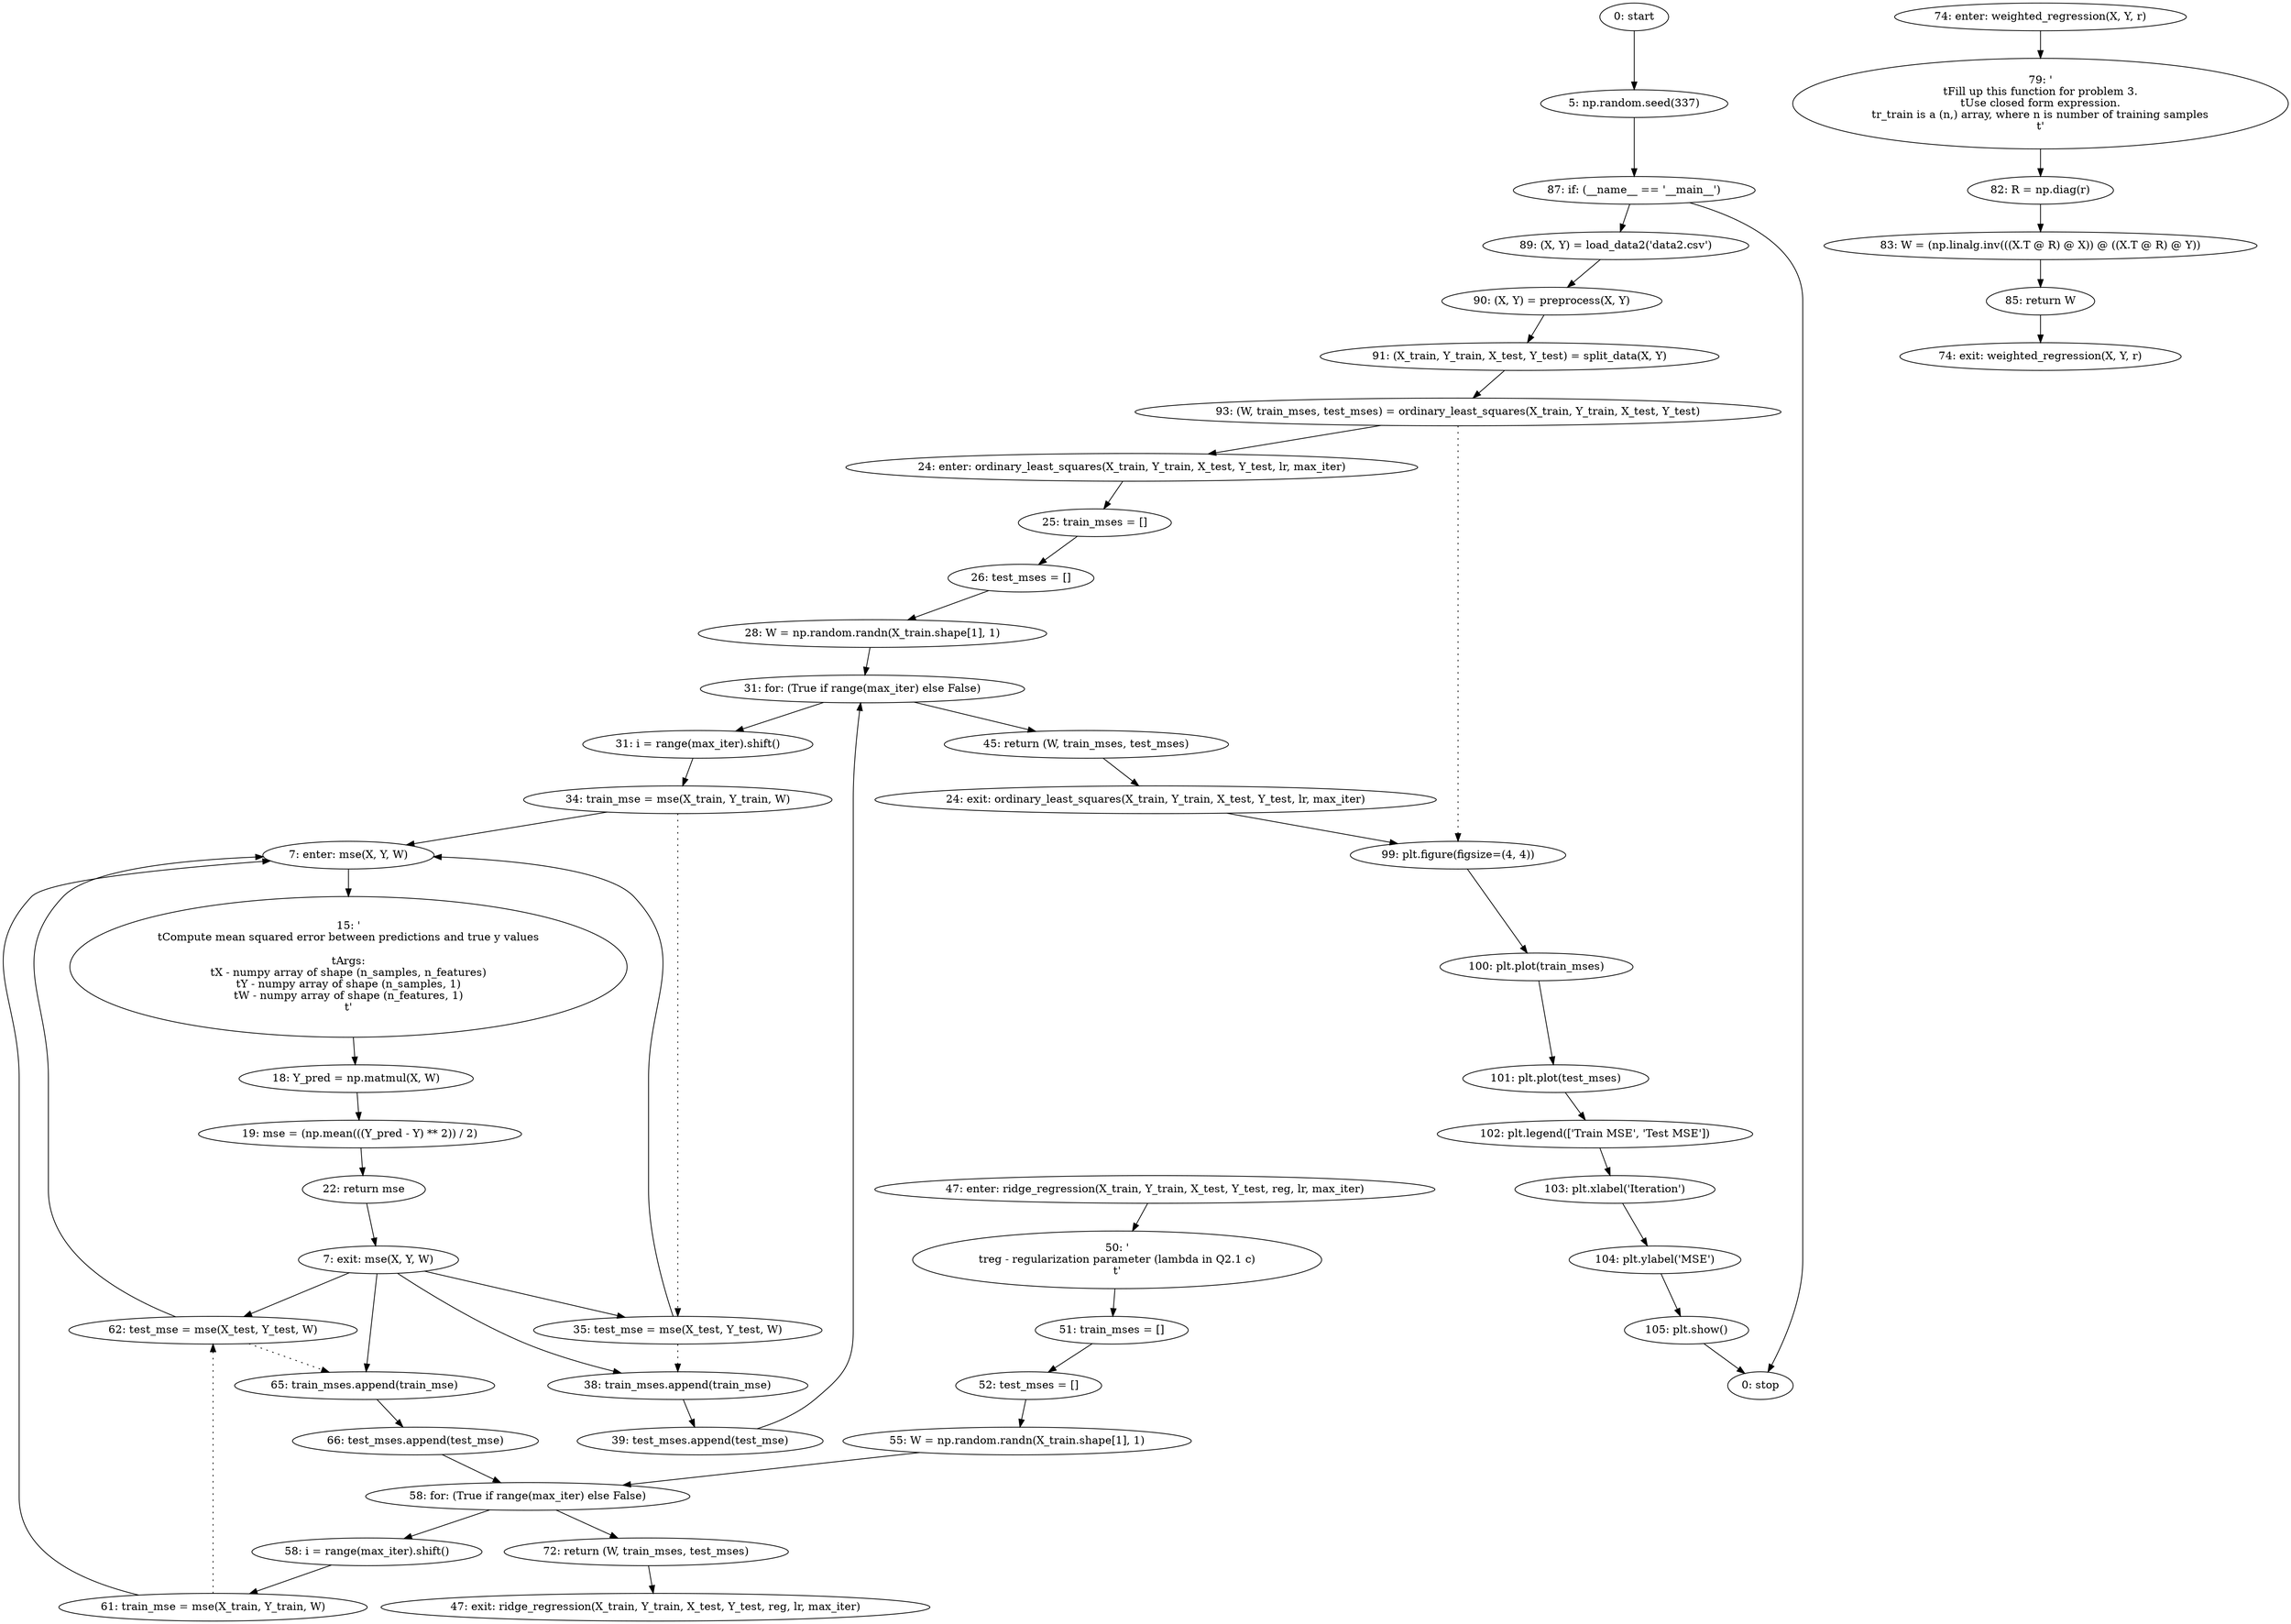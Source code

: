 strict digraph "" {
	node [label="\N"];
	0	 [label="0: start"];
	1	 [label="5: np.random.seed(337)"];
	0 -> 1;
	39	 [label="87: if: (__name__ == '__main__')"];
	1 -> 39;
	40	 [label="89: (X, Y) = load_data2('data2.csv')"];
	39 -> 40;
	51	 [label="0: stop"];
	39 -> 51;
	2	 [label="7: enter: mse(X, Y, W)"];
	4	 [label="15: '\n\tCompute mean squared error between predictions and true y values\n\n\tArgs:\n\tX - numpy array of shape (n_samples, n_features)\n\tY \
- numpy array of shape (n_samples, 1)\n\tW - numpy array of shape (n_features, 1)\n\t'"];
	2 -> 4;
	5	 [label="18: Y_pred = np.matmul(X, W)"];
	4 -> 5;
	15	 [label="34: train_mse = mse(X_train, Y_train, W)"];
	15 -> 2;
	16	 [label="35: test_mse = mse(X_test, Y_test, W)"];
	15 -> 16	 [style=dotted,
		weight=100];
	16 -> 2;
	17	 [label="38: train_mses.append(train_mse)"];
	16 -> 17	 [style=dotted,
		weight=100];
	18	 [label="39: test_mses.append(test_mse)"];
	17 -> 18;
	28	 [label="61: train_mse = mse(X_train, Y_train, W)"];
	28 -> 2;
	29	 [label="62: test_mse = mse(X_test, Y_test, W)"];
	28 -> 29	 [style=dotted,
		weight=100];
	29 -> 2;
	30	 [label="65: train_mses.append(train_mse)"];
	29 -> 30	 [style=dotted,
		weight=100];
	31	 [label="66: test_mses.append(test_mse)"];
	30 -> 31;
	3	 [label="7: exit: mse(X, Y, W)"];
	3 -> 16;
	3 -> 17;
	3 -> 29;
	3 -> 30;
	7	 [label="22: return mse"];
	7 -> 3;
	6	 [label="19: mse = (np.mean(((Y_pred - Y) ** 2)) / 2)"];
	5 -> 6;
	6 -> 7;
	8	 [label="24: enter: ordinary_least_squares(X_train, Y_train, X_test, Y_test, lr, max_iter)"];
	10	 [label="25: train_mses = []"];
	8 -> 10;
	11	 [label="26: test_mses = []"];
	10 -> 11;
	43	 [label="93: (W, train_mses, test_mses) = ordinary_least_squares(X_train, Y_train, X_test, Y_test)"];
	43 -> 8;
	44	 [label="99: plt.figure(figsize=(4, 4))"];
	43 -> 44	 [style=dotted,
		weight=100];
	45	 [label="100: plt.plot(train_mses)"];
	44 -> 45;
	9	 [label="24: exit: ordinary_least_squares(X_train, Y_train, X_test, Y_test, lr, max_iter)"];
	9 -> 44;
	19	 [label="45: return (W, train_mses, test_mses)"];
	19 -> 9;
	12	 [label="28: W = np.random.randn(X_train.shape[1], 1)"];
	11 -> 12;
	13	 [label="31: for: (True if range(max_iter) else False)"];
	12 -> 13;
	13 -> 19;
	14	 [label="31: i = range(max_iter).shift()"];
	13 -> 14;
	14 -> 15;
	18 -> 13;
	20	 [label="47: enter: ridge_regression(X_train, Y_train, X_test, Y_test, reg, lr, max_iter)"];
	22	 [label="50: '\n\treg - regularization parameter (lambda in Q2.1 c)\n\t'"];
	20 -> 22;
	23	 [label="51: train_mses = []"];
	22 -> 23;
	21	 [label="47: exit: ridge_regression(X_train, Y_train, X_test, Y_test, reg, lr, max_iter)"];
	32	 [label="72: return (W, train_mses, test_mses)"];
	32 -> 21;
	24	 [label="52: test_mses = []"];
	23 -> 24;
	25	 [label="55: W = np.random.randn(X_train.shape[1], 1)"];
	24 -> 25;
	26	 [label="58: for: (True if range(max_iter) else False)"];
	25 -> 26;
	26 -> 32;
	27	 [label="58: i = range(max_iter).shift()"];
	26 -> 27;
	27 -> 28;
	31 -> 26;
	33	 [label="74: enter: weighted_regression(X, Y, r)"];
	35	 [label="79: '\n\tFill up this function for problem 3.\n\tUse closed form expression.\n\tr_train is a (n,) array, where n is number of training \
samples\n\t'"];
	33 -> 35;
	36	 [label="82: R = np.diag(r)"];
	35 -> 36;
	34	 [label="74: exit: weighted_regression(X, Y, r)"];
	38	 [label="85: return W"];
	38 -> 34;
	37	 [label="83: W = (np.linalg.inv(((X.T @ R) @ X)) @ ((X.T @ R) @ Y))"];
	36 -> 37;
	37 -> 38;
	41	 [label="90: (X, Y) = preprocess(X, Y)"];
	40 -> 41;
	42	 [label="91: (X_train, Y_train, X_test, Y_test) = split_data(X, Y)"];
	41 -> 42;
	42 -> 43;
	46	 [label="101: plt.plot(test_mses)"];
	45 -> 46;
	47	 [label="102: plt.legend(['Train MSE', 'Test MSE'])"];
	46 -> 47;
	48	 [label="103: plt.xlabel('Iteration')"];
	47 -> 48;
	49	 [label="104: plt.ylabel('MSE')"];
	48 -> 49;
	50	 [label="105: plt.show()"];
	49 -> 50;
	50 -> 51;
}


